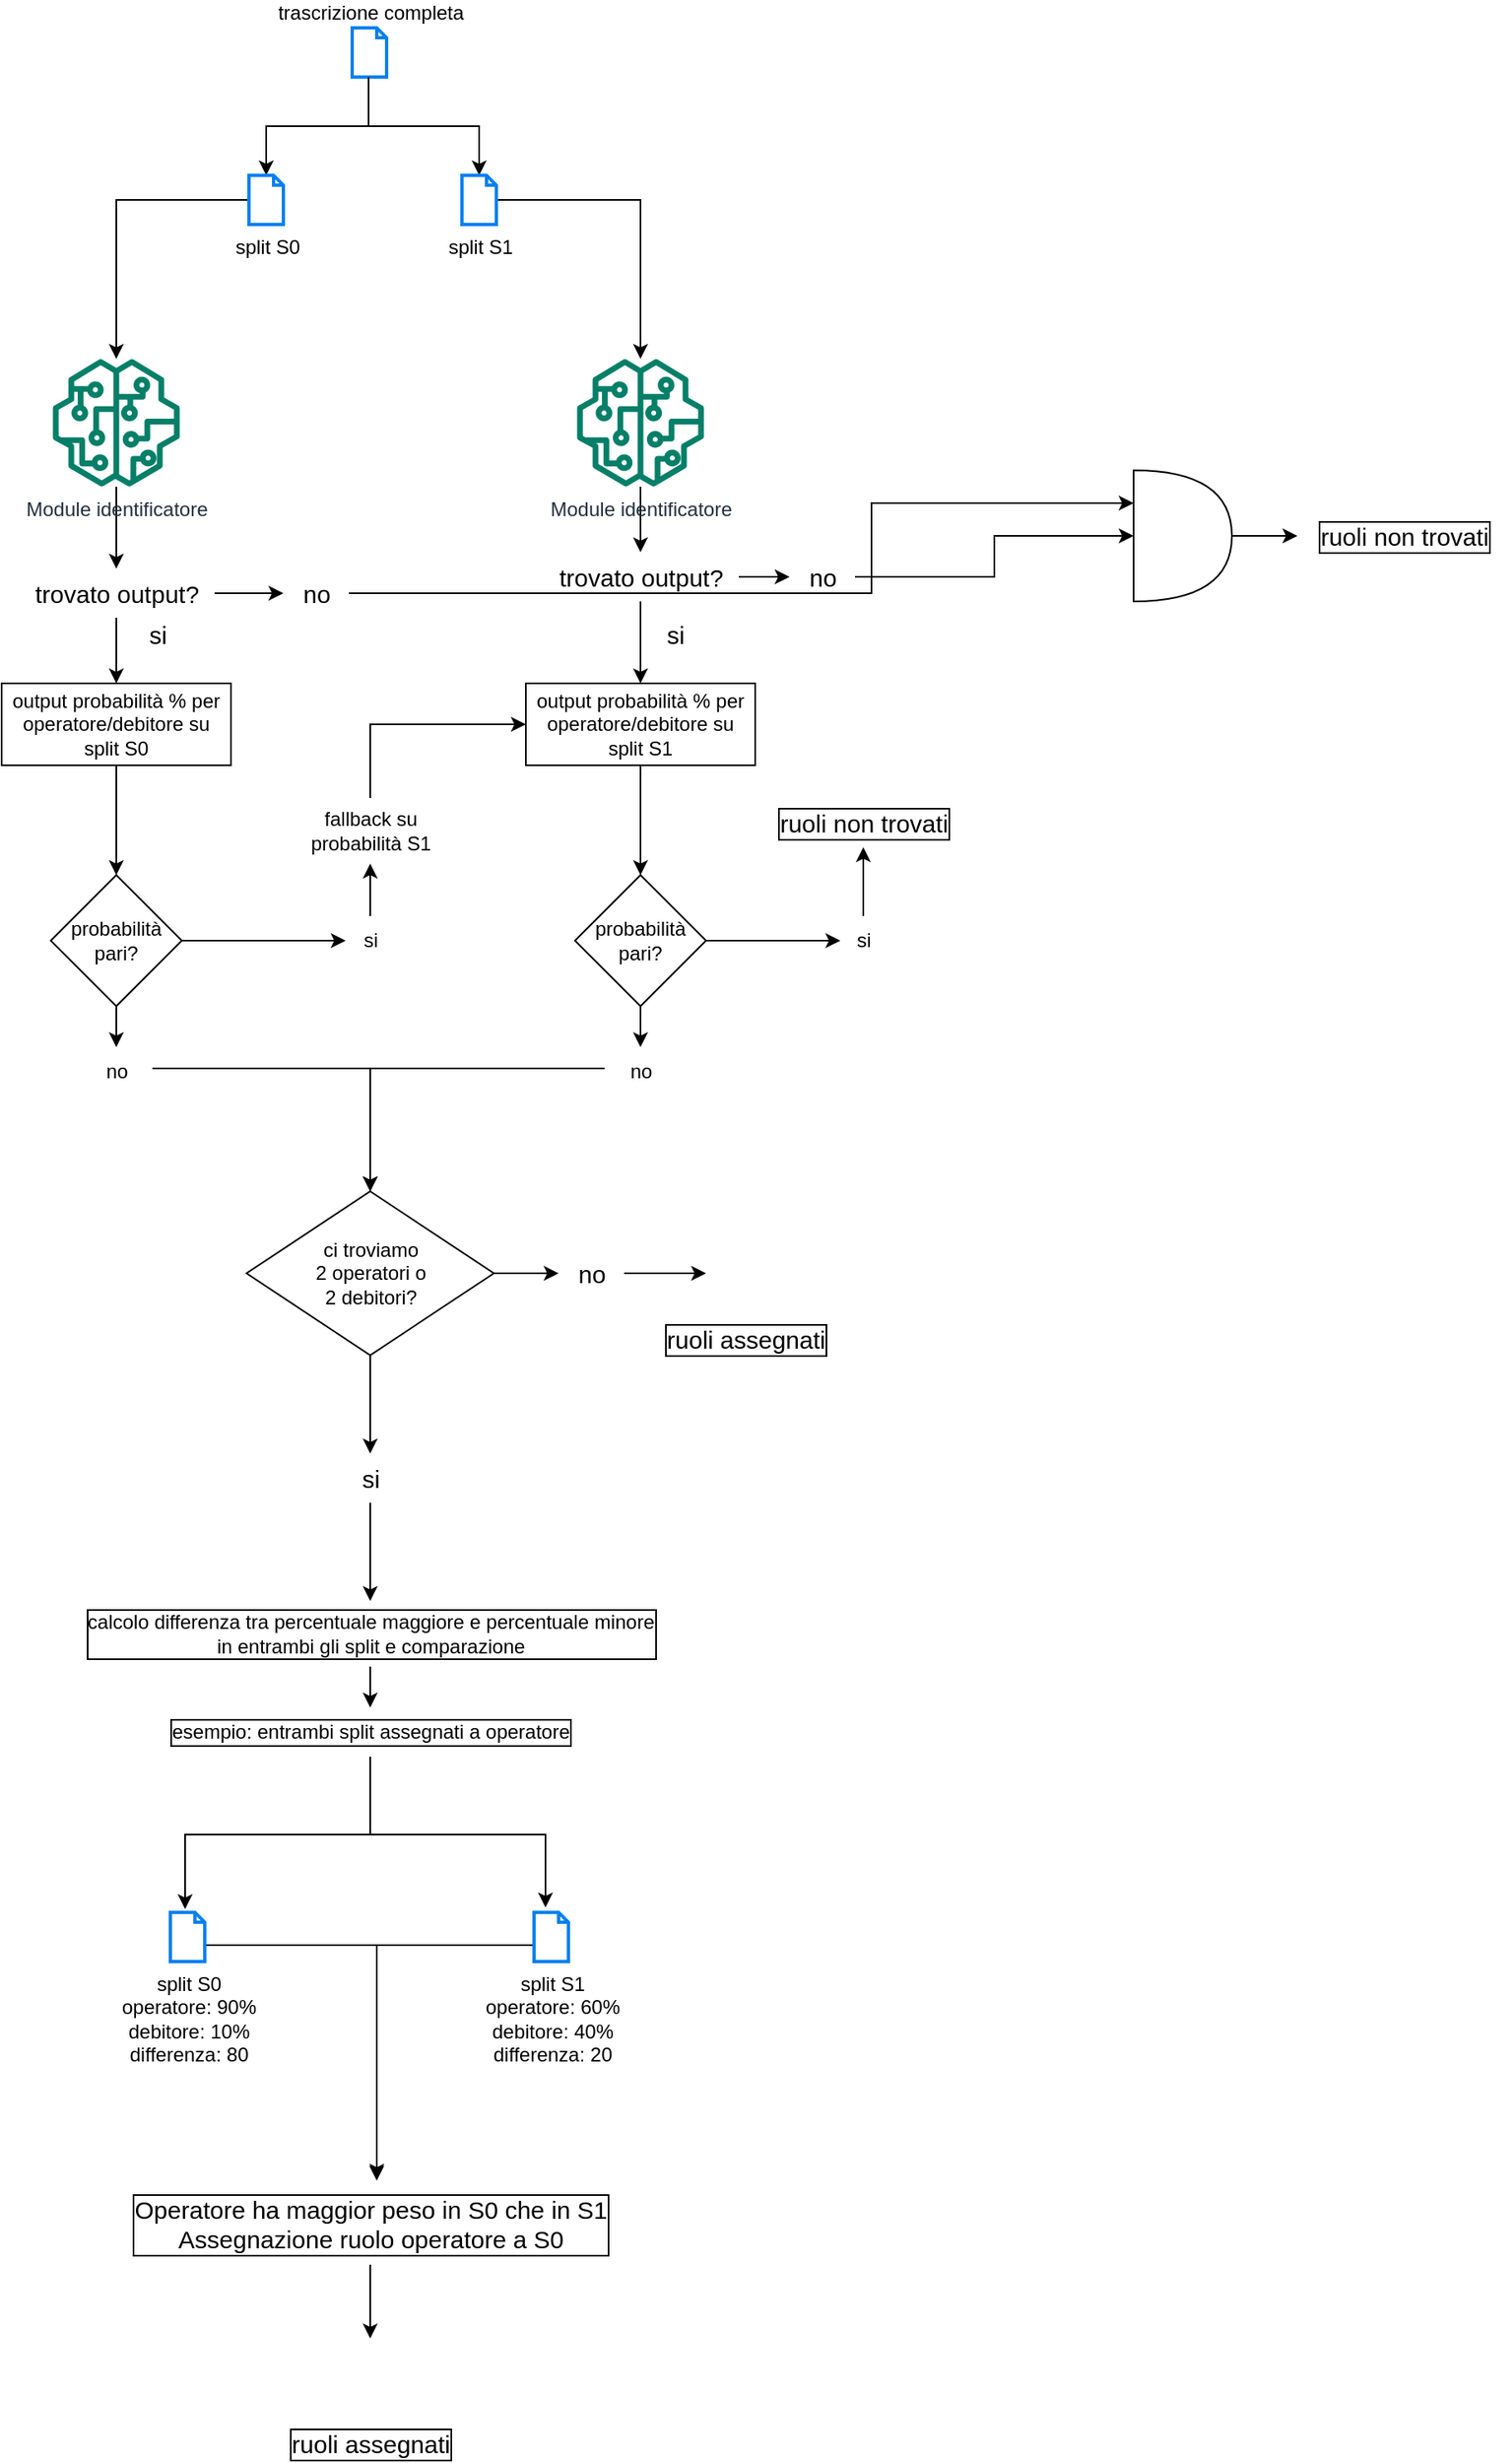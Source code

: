 <mxfile version="20.8.13" type="github">
  <diagram name="Page-1" id="lykmxIXzi3GVXtTds80J">
    <mxGraphModel dx="989" dy="534" grid="1" gridSize="10" guides="1" tooltips="1" connect="1" arrows="1" fold="1" page="1" pageScale="1" pageWidth="827" pageHeight="1169" math="0" shadow="0">
      <root>
        <mxCell id="0" />
        <mxCell id="1" parent="0" />
        <mxCell id="E4YwK7CUom6d1HkRE5xG-3" style="edgeStyle=orthogonalEdgeStyle;rounded=0;orthogonalLoop=1;jettySize=auto;html=1;exitX=0.476;exitY=1.033;exitDx=0;exitDy=0;exitPerimeter=0;" edge="1" parent="1" source="E4YwK7CUom6d1HkRE5xG-1" target="E4YwK7CUom6d1HkRE5xG-2">
          <mxGeometry relative="1" as="geometry" />
        </mxCell>
        <mxCell id="E4YwK7CUom6d1HkRE5xG-1" value="trascrizione completa" style="html=1;verticalLabelPosition=top;align=center;labelBackgroundColor=#ffffff;verticalAlign=bottom;strokeWidth=2;strokeColor=#0080F0;shadow=0;dashed=0;shape=mxgraph.ios7.icons.document;labelPosition=center;" vertex="1" parent="1">
          <mxGeometry x="403" y="50" width="21" height="30" as="geometry" />
        </mxCell>
        <mxCell id="E4YwK7CUom6d1HkRE5xG-11" style="edgeStyle=orthogonalEdgeStyle;rounded=0;orthogonalLoop=1;jettySize=auto;html=1;" edge="1" parent="1" source="E4YwK7CUom6d1HkRE5xG-2" target="E4YwK7CUom6d1HkRE5xG-10">
          <mxGeometry relative="1" as="geometry" />
        </mxCell>
        <mxCell id="E4YwK7CUom6d1HkRE5xG-2" value="split S1" style="html=1;verticalLabelPosition=bottom;align=center;labelBackgroundColor=#ffffff;verticalAlign=top;strokeWidth=2;strokeColor=#0080F0;shadow=0;dashed=0;shape=mxgraph.ios7.icons.document;" vertex="1" parent="1">
          <mxGeometry x="470" y="140" width="21" height="30" as="geometry" />
        </mxCell>
        <mxCell id="E4YwK7CUom6d1HkRE5xG-4" style="edgeStyle=orthogonalEdgeStyle;rounded=0;orthogonalLoop=1;jettySize=auto;html=1;exitX=0.476;exitY=1;exitDx=0;exitDy=0;exitPerimeter=0;" edge="1" parent="1" target="E4YwK7CUom6d1HkRE5xG-5" source="E4YwK7CUom6d1HkRE5xG-1">
          <mxGeometry relative="1" as="geometry">
            <mxPoint x="360" y="65" as="sourcePoint" />
          </mxGeometry>
        </mxCell>
        <mxCell id="E4YwK7CUom6d1HkRE5xG-8" style="edgeStyle=orthogonalEdgeStyle;rounded=0;orthogonalLoop=1;jettySize=auto;html=1;" edge="1" parent="1" source="E4YwK7CUom6d1HkRE5xG-5" target="E4YwK7CUom6d1HkRE5xG-7">
          <mxGeometry relative="1" as="geometry" />
        </mxCell>
        <mxCell id="E4YwK7CUom6d1HkRE5xG-5" value="split S0" style="html=1;verticalLabelPosition=bottom;align=center;labelBackgroundColor=#ffffff;verticalAlign=top;strokeWidth=2;strokeColor=#0080F0;shadow=0;dashed=0;shape=mxgraph.ios7.icons.document;" vertex="1" parent="1">
          <mxGeometry x="340" y="140" width="21" height="30" as="geometry" />
        </mxCell>
        <mxCell id="E4YwK7CUom6d1HkRE5xG-76" value="" style="edgeStyle=orthogonalEdgeStyle;rounded=0;orthogonalLoop=1;jettySize=auto;html=1;fontSize=15;" edge="1" parent="1" source="E4YwK7CUom6d1HkRE5xG-7" target="E4YwK7CUom6d1HkRE5xG-75">
          <mxGeometry relative="1" as="geometry" />
        </mxCell>
        <mxCell id="E4YwK7CUom6d1HkRE5xG-7" value="Module identificatore" style="sketch=0;outlineConnect=0;fontColor=#232F3E;gradientColor=none;fillColor=#067F68;strokeColor=none;dashed=0;verticalLabelPosition=bottom;verticalAlign=top;align=center;html=1;fontSize=12;fontStyle=0;aspect=fixed;pointerEvents=1;shape=mxgraph.aws4.sagemaker_model;" vertex="1" parent="1">
          <mxGeometry x="220" y="252" width="78" height="78" as="geometry" />
        </mxCell>
        <mxCell id="E4YwK7CUom6d1HkRE5xG-83" value="" style="edgeStyle=orthogonalEdgeStyle;rounded=0;orthogonalLoop=1;jettySize=auto;html=1;fontSize=15;" edge="1" parent="1" source="E4YwK7CUom6d1HkRE5xG-10" target="E4YwK7CUom6d1HkRE5xG-81">
          <mxGeometry relative="1" as="geometry" />
        </mxCell>
        <mxCell id="E4YwK7CUom6d1HkRE5xG-10" value="Module identificatore" style="sketch=0;outlineConnect=0;fontColor=#232F3E;gradientColor=none;fillColor=#067F68;strokeColor=none;dashed=0;verticalLabelPosition=bottom;verticalAlign=top;align=center;html=1;fontSize=12;fontStyle=0;aspect=fixed;pointerEvents=1;shape=mxgraph.aws4.sagemaker_model;" vertex="1" parent="1">
          <mxGeometry x="540" y="252" width="78" height="78" as="geometry" />
        </mxCell>
        <mxCell id="E4YwK7CUom6d1HkRE5xG-16" value="" style="edgeStyle=orthogonalEdgeStyle;rounded=0;orthogonalLoop=1;jettySize=auto;html=1;" edge="1" parent="1" source="E4YwK7CUom6d1HkRE5xG-13" target="E4YwK7CUom6d1HkRE5xG-15">
          <mxGeometry relative="1" as="geometry" />
        </mxCell>
        <mxCell id="E4YwK7CUom6d1HkRE5xG-27" value="" style="edgeStyle=orthogonalEdgeStyle;rounded=0;orthogonalLoop=1;jettySize=auto;html=1;" edge="1" parent="1" source="E4YwK7CUom6d1HkRE5xG-13" target="E4YwK7CUom6d1HkRE5xG-18">
          <mxGeometry relative="1" as="geometry" />
        </mxCell>
        <mxCell id="E4YwK7CUom6d1HkRE5xG-13" value="probabilità pari?" style="rhombus;whiteSpace=wrap;html=1;" vertex="1" parent="1">
          <mxGeometry x="219" y="567" width="80" height="80" as="geometry" />
        </mxCell>
        <mxCell id="E4YwK7CUom6d1HkRE5xG-48" style="edgeStyle=orthogonalEdgeStyle;rounded=0;orthogonalLoop=1;jettySize=auto;html=1;entryX=0.5;entryY=0;entryDx=0;entryDy=0;exitX=1.05;exitY=0.433;exitDx=0;exitDy=0;exitPerimeter=0;" edge="1" parent="1" source="E4YwK7CUom6d1HkRE5xG-15" target="E4YwK7CUom6d1HkRE5xG-47">
          <mxGeometry relative="1" as="geometry">
            <Array as="points">
              <mxPoint x="414" y="685" />
            </Array>
          </mxGeometry>
        </mxCell>
        <mxCell id="E4YwK7CUom6d1HkRE5xG-15" value="no" style="text;html=1;align=center;verticalAlign=middle;resizable=0;points=[];autosize=1;strokeColor=none;fillColor=none;" vertex="1" parent="1">
          <mxGeometry x="239" y="672" width="40" height="30" as="geometry" />
        </mxCell>
        <mxCell id="E4YwK7CUom6d1HkRE5xG-37" value="" style="edgeStyle=orthogonalEdgeStyle;rounded=0;orthogonalLoop=1;jettySize=auto;html=1;" edge="1" parent="1" source="E4YwK7CUom6d1HkRE5xG-18" target="E4YwK7CUom6d1HkRE5xG-36">
          <mxGeometry relative="1" as="geometry" />
        </mxCell>
        <mxCell id="E4YwK7CUom6d1HkRE5xG-18" value="si" style="text;html=1;align=center;verticalAlign=middle;resizable=0;points=[];autosize=1;strokeColor=none;fillColor=none;" vertex="1" parent="1">
          <mxGeometry x="399" y="592" width="30" height="30" as="geometry" />
        </mxCell>
        <mxCell id="E4YwK7CUom6d1HkRE5xG-32" style="edgeStyle=orthogonalEdgeStyle;rounded=0;orthogonalLoop=1;jettySize=auto;html=1;entryX=0.5;entryY=0;entryDx=0;entryDy=0;" edge="1" parent="1" source="E4YwK7CUom6d1HkRE5xG-30" target="E4YwK7CUom6d1HkRE5xG-13">
          <mxGeometry relative="1" as="geometry" />
        </mxCell>
        <mxCell id="E4YwK7CUom6d1HkRE5xG-30" value="output probabilità % per operatore/debitore su split S0" style="rounded=0;whiteSpace=wrap;html=1;" vertex="1" parent="1">
          <mxGeometry x="189" y="450" width="140" height="50" as="geometry" />
        </mxCell>
        <mxCell id="E4YwK7CUom6d1HkRE5xG-40" style="edgeStyle=orthogonalEdgeStyle;rounded=0;orthogonalLoop=1;jettySize=auto;html=1;entryX=0.5;entryY=0;entryDx=0;entryDy=0;" edge="1" parent="1" source="E4YwK7CUom6d1HkRE5xG-33" target="E4YwK7CUom6d1HkRE5xG-39">
          <mxGeometry relative="1" as="geometry" />
        </mxCell>
        <mxCell id="E4YwK7CUom6d1HkRE5xG-33" value="output probabilità % per operatore/debitore su split S1" style="rounded=0;whiteSpace=wrap;html=1;" vertex="1" parent="1">
          <mxGeometry x="509" y="450" width="140" height="50" as="geometry" />
        </mxCell>
        <mxCell id="E4YwK7CUom6d1HkRE5xG-38" style="edgeStyle=orthogonalEdgeStyle;rounded=0;orthogonalLoop=1;jettySize=auto;html=1;entryX=0;entryY=0.5;entryDx=0;entryDy=0;" edge="1" parent="1" source="E4YwK7CUom6d1HkRE5xG-36" target="E4YwK7CUom6d1HkRE5xG-33">
          <mxGeometry relative="1" as="geometry">
            <Array as="points">
              <mxPoint x="414" y="475" />
            </Array>
          </mxGeometry>
        </mxCell>
        <mxCell id="E4YwK7CUom6d1HkRE5xG-36" value="fallback su &lt;br&gt;probabilità S1" style="text;html=1;align=center;verticalAlign=middle;resizable=0;points=[];autosize=1;strokeColor=none;fillColor=none;" vertex="1" parent="1">
          <mxGeometry x="364" y="520" width="100" height="40" as="geometry" />
        </mxCell>
        <mxCell id="E4YwK7CUom6d1HkRE5xG-42" style="edgeStyle=orthogonalEdgeStyle;rounded=0;orthogonalLoop=1;jettySize=auto;html=1;entryX=0.033;entryY=0.5;entryDx=0;entryDy=0;entryPerimeter=0;" edge="1" parent="1" source="E4YwK7CUom6d1HkRE5xG-39" target="E4YwK7CUom6d1HkRE5xG-41">
          <mxGeometry relative="1" as="geometry" />
        </mxCell>
        <mxCell id="E4YwK7CUom6d1HkRE5xG-46" value="" style="edgeStyle=orthogonalEdgeStyle;rounded=0;orthogonalLoop=1;jettySize=auto;html=1;" edge="1" parent="1" source="E4YwK7CUom6d1HkRE5xG-39" target="E4YwK7CUom6d1HkRE5xG-45">
          <mxGeometry relative="1" as="geometry" />
        </mxCell>
        <mxCell id="E4YwK7CUom6d1HkRE5xG-39" value="probabilità pari?" style="rhombus;whiteSpace=wrap;html=1;" vertex="1" parent="1">
          <mxGeometry x="539" y="567" width="80" height="80" as="geometry" />
        </mxCell>
        <mxCell id="E4YwK7CUom6d1HkRE5xG-44" value="" style="edgeStyle=orthogonalEdgeStyle;rounded=0;orthogonalLoop=1;jettySize=auto;html=1;" edge="1" parent="1" source="E4YwK7CUom6d1HkRE5xG-41" target="E4YwK7CUom6d1HkRE5xG-96">
          <mxGeometry relative="1" as="geometry">
            <mxPoint x="715.0" y="512" as="targetPoint" />
          </mxGeometry>
        </mxCell>
        <mxCell id="E4YwK7CUom6d1HkRE5xG-41" value="si" style="text;html=1;align=center;verticalAlign=middle;resizable=0;points=[];autosize=1;strokeColor=none;fillColor=none;" vertex="1" parent="1">
          <mxGeometry x="700" y="592" width="30" height="30" as="geometry" />
        </mxCell>
        <mxCell id="E4YwK7CUom6d1HkRE5xG-49" style="edgeStyle=orthogonalEdgeStyle;rounded=0;orthogonalLoop=1;jettySize=auto;html=1;entryX=0.5;entryY=0;entryDx=0;entryDy=0;exitX=-0.05;exitY=0.433;exitDx=0;exitDy=0;exitPerimeter=0;" edge="1" parent="1" source="E4YwK7CUom6d1HkRE5xG-45" target="E4YwK7CUom6d1HkRE5xG-47">
          <mxGeometry relative="1" as="geometry">
            <Array as="points">
              <mxPoint x="414" y="685" />
            </Array>
          </mxGeometry>
        </mxCell>
        <mxCell id="E4YwK7CUom6d1HkRE5xG-45" value="no" style="text;html=1;align=center;verticalAlign=middle;resizable=0;points=[];autosize=1;strokeColor=none;fillColor=none;" vertex="1" parent="1">
          <mxGeometry x="559" y="672" width="40" height="30" as="geometry" />
        </mxCell>
        <mxCell id="E4YwK7CUom6d1HkRE5xG-65" value="" style="edgeStyle=orthogonalEdgeStyle;rounded=0;orthogonalLoop=1;jettySize=auto;html=1;fontSize=15;" edge="1" parent="1" source="E4YwK7CUom6d1HkRE5xG-47" target="E4YwK7CUom6d1HkRE5xG-64">
          <mxGeometry relative="1" as="geometry" />
        </mxCell>
        <mxCell id="E4YwK7CUom6d1HkRE5xG-71" value="" style="edgeStyle=orthogonalEdgeStyle;rounded=0;orthogonalLoop=1;jettySize=auto;html=1;fontSize=15;" edge="1" parent="1" source="E4YwK7CUom6d1HkRE5xG-47" target="E4YwK7CUom6d1HkRE5xG-69">
          <mxGeometry relative="1" as="geometry" />
        </mxCell>
        <mxCell id="E4YwK7CUom6d1HkRE5xG-47" value="ci troviamo&lt;br&gt;2 operatori o&lt;br&gt;2 debitori?" style="rhombus;whiteSpace=wrap;html=1;" vertex="1" parent="1">
          <mxGeometry x="338.5" y="760" width="151" height="100" as="geometry" />
        </mxCell>
        <mxCell id="E4YwK7CUom6d1HkRE5xG-60" value="" style="edgeStyle=orthogonalEdgeStyle;rounded=0;orthogonalLoop=1;jettySize=auto;html=1;" edge="1" parent="1" source="E4YwK7CUom6d1HkRE5xG-50" target="E4YwK7CUom6d1HkRE5xG-56">
          <mxGeometry relative="1" as="geometry" />
        </mxCell>
        <mxCell id="E4YwK7CUom6d1HkRE5xG-50" value="calcolo differenza tra percentuale maggiore e percentuale minore &lt;br&gt;in entrambi gli split e comparazione" style="text;html=1;align=center;verticalAlign=middle;resizable=0;points=[];autosize=1;strokeColor=none;fillColor=none;labelBackgroundColor=default;labelBorderColor=default;" vertex="1" parent="1">
          <mxGeometry x="229" y="1010" width="370" height="40" as="geometry" />
        </mxCell>
        <mxCell id="E4YwK7CUom6d1HkRE5xG-62" style="edgeStyle=orthogonalEdgeStyle;rounded=0;orthogonalLoop=1;jettySize=auto;html=1;entryX=0.516;entryY=-0.025;entryDx=0;entryDy=0;entryPerimeter=0;" edge="1" parent="1" source="E4YwK7CUom6d1HkRE5xG-52" target="E4YwK7CUom6d1HkRE5xG-61">
          <mxGeometry relative="1" as="geometry">
            <Array as="points">
              <mxPoint x="418" y="1220" />
            </Array>
          </mxGeometry>
        </mxCell>
        <mxCell id="E4YwK7CUom6d1HkRE5xG-52" value="split S0&lt;br&gt;operatore: 90%&lt;br&gt;debitore: 10%&lt;br&gt;differenza: 80" style="html=1;verticalLabelPosition=bottom;align=center;labelBackgroundColor=#ffffff;verticalAlign=top;strokeWidth=2;strokeColor=#0080F0;shadow=0;dashed=0;shape=mxgraph.ios7.icons.document;" vertex="1" parent="1">
          <mxGeometry x="292" y="1200" width="21" height="30" as="geometry" />
        </mxCell>
        <mxCell id="E4YwK7CUom6d1HkRE5xG-63" style="edgeStyle=orthogonalEdgeStyle;rounded=0;orthogonalLoop=1;jettySize=auto;html=1;entryX=0.516;entryY=-0.05;entryDx=0;entryDy=0;entryPerimeter=0;" edge="1" parent="1" source="E4YwK7CUom6d1HkRE5xG-53" target="E4YwK7CUom6d1HkRE5xG-61">
          <mxGeometry relative="1" as="geometry">
            <Array as="points">
              <mxPoint x="418" y="1220" />
            </Array>
          </mxGeometry>
        </mxCell>
        <mxCell id="E4YwK7CUom6d1HkRE5xG-53" value="split S1&lt;br&gt;operatore: 60%&lt;br&gt;debitore: 40%&lt;br&gt;differenza: 20" style="html=1;verticalLabelPosition=bottom;align=center;labelBackgroundColor=#ffffff;verticalAlign=top;strokeWidth=2;strokeColor=#0080F0;shadow=0;dashed=0;shape=mxgraph.ios7.icons.document;" vertex="1" parent="1">
          <mxGeometry x="514" y="1200" width="21" height="30" as="geometry" />
        </mxCell>
        <mxCell id="E4YwK7CUom6d1HkRE5xG-58" style="edgeStyle=orthogonalEdgeStyle;rounded=0;orthogonalLoop=1;jettySize=auto;html=1;entryX=0.429;entryY=-0.067;entryDx=0;entryDy=0;entryPerimeter=0;" edge="1" parent="1" source="E4YwK7CUom6d1HkRE5xG-56" target="E4YwK7CUom6d1HkRE5xG-52">
          <mxGeometry relative="1" as="geometry" />
        </mxCell>
        <mxCell id="E4YwK7CUom6d1HkRE5xG-59" style="edgeStyle=orthogonalEdgeStyle;rounded=0;orthogonalLoop=1;jettySize=auto;html=1;entryX=0.333;entryY=-0.1;entryDx=0;entryDy=0;entryPerimeter=0;" edge="1" parent="1" source="E4YwK7CUom6d1HkRE5xG-56" target="E4YwK7CUom6d1HkRE5xG-53">
          <mxGeometry relative="1" as="geometry" />
        </mxCell>
        <mxCell id="E4YwK7CUom6d1HkRE5xG-56" value="esempio: entrambi split assegnati a operatore" style="text;html=1;align=center;verticalAlign=middle;resizable=0;points=[];autosize=1;strokeColor=none;fillColor=none;labelBorderColor=default;labelBackgroundColor=default;" vertex="1" parent="1">
          <mxGeometry x="279" y="1075" width="270" height="30" as="geometry" />
        </mxCell>
        <mxCell id="E4YwK7CUom6d1HkRE5xG-73" value="" style="edgeStyle=orthogonalEdgeStyle;rounded=0;orthogonalLoop=1;jettySize=auto;html=1;fontSize=15;" edge="1" parent="1" source="E4YwK7CUom6d1HkRE5xG-61" target="E4YwK7CUom6d1HkRE5xG-72">
          <mxGeometry relative="1" as="geometry" />
        </mxCell>
        <mxCell id="E4YwK7CUom6d1HkRE5xG-61" value="Operatore ha maggior peso in S0 che in S1&lt;br style=&quot;font-size: 15px;&quot;&gt;Assegnazione ruolo operatore a S0" style="text;html=1;align=center;verticalAlign=middle;resizable=0;points=[];autosize=1;strokeColor=none;fillColor=none;labelBackgroundColor=default;labelBorderColor=default;spacing=2;fontSize=15;" vertex="1" parent="1">
          <mxGeometry x="259" y="1365" width="310" height="50" as="geometry" />
        </mxCell>
        <mxCell id="E4YwK7CUom6d1HkRE5xG-66" value="" style="edgeStyle=orthogonalEdgeStyle;rounded=0;orthogonalLoop=1;jettySize=auto;html=1;fontSize=15;" edge="1" parent="1" source="E4YwK7CUom6d1HkRE5xG-64" target="E4YwK7CUom6d1HkRE5xG-50">
          <mxGeometry relative="1" as="geometry" />
        </mxCell>
        <mxCell id="E4YwK7CUom6d1HkRE5xG-64" value="si" style="text;html=1;align=center;verticalAlign=middle;resizable=0;points=[];autosize=1;strokeColor=none;fillColor=none;fontSize=15;" vertex="1" parent="1">
          <mxGeometry x="399" y="920" width="30" height="30" as="geometry" />
        </mxCell>
        <mxCell id="E4YwK7CUom6d1HkRE5xG-68" value="ruoli assegnati" style="shape=image;html=1;verticalAlign=top;verticalLabelPosition=bottom;labelBackgroundColor=#ffffff;imageAspect=0;aspect=fixed;image=https://cdn2.iconfinder.com/data/icons/onebit/PNG/onebit_34.png;labelBorderColor=default;fontSize=15;" vertex="1" parent="1">
          <mxGeometry x="619" y="786" width="48" height="48" as="geometry" />
        </mxCell>
        <mxCell id="E4YwK7CUom6d1HkRE5xG-70" value="" style="edgeStyle=orthogonalEdgeStyle;rounded=0;orthogonalLoop=1;jettySize=auto;html=1;fontSize=15;" edge="1" parent="1" source="E4YwK7CUom6d1HkRE5xG-69" target="E4YwK7CUom6d1HkRE5xG-68">
          <mxGeometry relative="1" as="geometry" />
        </mxCell>
        <mxCell id="E4YwK7CUom6d1HkRE5xG-69" value="no" style="text;html=1;align=center;verticalAlign=middle;resizable=0;points=[];autosize=1;strokeColor=none;fillColor=none;fontSize=15;" vertex="1" parent="1">
          <mxGeometry x="529" y="795" width="40" height="30" as="geometry" />
        </mxCell>
        <mxCell id="E4YwK7CUom6d1HkRE5xG-72" value="ruoli assegnati" style="shape=image;html=1;verticalAlign=top;verticalLabelPosition=bottom;labelBackgroundColor=#ffffff;imageAspect=0;aspect=fixed;image=https://cdn2.iconfinder.com/data/icons/onebit/PNG/onebit_34.png;labelBorderColor=default;fontSize=15;" vertex="1" parent="1">
          <mxGeometry x="390" y="1460" width="48" height="48" as="geometry" />
        </mxCell>
        <mxCell id="E4YwK7CUom6d1HkRE5xG-77" value="" style="edgeStyle=orthogonalEdgeStyle;rounded=0;orthogonalLoop=1;jettySize=auto;html=1;fontSize=15;" edge="1" parent="1" source="E4YwK7CUom6d1HkRE5xG-75" target="E4YwK7CUom6d1HkRE5xG-30">
          <mxGeometry relative="1" as="geometry" />
        </mxCell>
        <mxCell id="E4YwK7CUom6d1HkRE5xG-79" value="" style="edgeStyle=orthogonalEdgeStyle;rounded=0;orthogonalLoop=1;jettySize=auto;html=1;fontSize=15;" edge="1" parent="1" source="E4YwK7CUom6d1HkRE5xG-75" target="E4YwK7CUom6d1HkRE5xG-78">
          <mxGeometry relative="1" as="geometry" />
        </mxCell>
        <mxCell id="E4YwK7CUom6d1HkRE5xG-75" value="trovato output?" style="text;html=1;align=center;verticalAlign=middle;resizable=0;points=[];autosize=1;strokeColor=none;fillColor=none;fontSize=15;" vertex="1" parent="1">
          <mxGeometry x="199" y="380" width="120" height="30" as="geometry" />
        </mxCell>
        <mxCell id="E4YwK7CUom6d1HkRE5xG-90" style="edgeStyle=orthogonalEdgeStyle;rounded=0;orthogonalLoop=1;jettySize=auto;html=1;entryX=0;entryY=0.25;entryDx=0;entryDy=0;entryPerimeter=0;fontSize=15;" edge="1" parent="1" source="E4YwK7CUom6d1HkRE5xG-78" target="E4YwK7CUom6d1HkRE5xG-88">
          <mxGeometry relative="1" as="geometry">
            <Array as="points">
              <mxPoint x="720" y="395" />
              <mxPoint x="720" y="340" />
            </Array>
          </mxGeometry>
        </mxCell>
        <mxCell id="E4YwK7CUom6d1HkRE5xG-78" value="no" style="text;html=1;align=center;verticalAlign=middle;resizable=0;points=[];autosize=1;strokeColor=none;fillColor=none;fontSize=15;" vertex="1" parent="1">
          <mxGeometry x="361" y="380" width="40" height="30" as="geometry" />
        </mxCell>
        <mxCell id="E4YwK7CUom6d1HkRE5xG-80" value="" style="edgeStyle=orthogonalEdgeStyle;rounded=0;orthogonalLoop=1;jettySize=auto;html=1;fontSize=15;" edge="1" parent="1" source="E4YwK7CUom6d1HkRE5xG-81" target="E4YwK7CUom6d1HkRE5xG-82">
          <mxGeometry relative="1" as="geometry" />
        </mxCell>
        <mxCell id="E4YwK7CUom6d1HkRE5xG-84" value="" style="edgeStyle=orthogonalEdgeStyle;rounded=0;orthogonalLoop=1;jettySize=auto;html=1;fontSize=15;" edge="1" parent="1" source="E4YwK7CUom6d1HkRE5xG-81" target="E4YwK7CUom6d1HkRE5xG-33">
          <mxGeometry relative="1" as="geometry" />
        </mxCell>
        <mxCell id="E4YwK7CUom6d1HkRE5xG-81" value="trovato output?" style="text;html=1;align=center;verticalAlign=middle;resizable=0;points=[];autosize=1;strokeColor=none;fillColor=none;fontSize=15;" vertex="1" parent="1">
          <mxGeometry x="519" y="370" width="120" height="30" as="geometry" />
        </mxCell>
        <mxCell id="E4YwK7CUom6d1HkRE5xG-89" style="edgeStyle=orthogonalEdgeStyle;rounded=0;orthogonalLoop=1;jettySize=auto;html=1;entryX=0;entryY=0.5;entryDx=0;entryDy=0;entryPerimeter=0;fontSize=15;" edge="1" parent="1" source="E4YwK7CUom6d1HkRE5xG-82" target="E4YwK7CUom6d1HkRE5xG-88">
          <mxGeometry relative="1" as="geometry" />
        </mxCell>
        <mxCell id="E4YwK7CUom6d1HkRE5xG-82" value="no" style="text;html=1;align=center;verticalAlign=middle;resizable=0;points=[];autosize=1;strokeColor=none;fillColor=none;fontSize=15;" vertex="1" parent="1">
          <mxGeometry x="670" y="370" width="40" height="30" as="geometry" />
        </mxCell>
        <mxCell id="E4YwK7CUom6d1HkRE5xG-85" value="si" style="text;html=1;align=center;verticalAlign=middle;resizable=0;points=[];autosize=1;strokeColor=none;fillColor=none;fontSize=15;" vertex="1" parent="1">
          <mxGeometry x="585" y="405" width="30" height="30" as="geometry" />
        </mxCell>
        <mxCell id="E4YwK7CUom6d1HkRE5xG-86" value="si" style="text;html=1;align=center;verticalAlign=middle;resizable=0;points=[];autosize=1;strokeColor=none;fillColor=none;fontSize=15;" vertex="1" parent="1">
          <mxGeometry x="269" y="405" width="30" height="30" as="geometry" />
        </mxCell>
        <mxCell id="E4YwK7CUom6d1HkRE5xG-92" value="" style="edgeStyle=orthogonalEdgeStyle;rounded=0;orthogonalLoop=1;jettySize=auto;html=1;fontSize=15;" edge="1" parent="1" source="E4YwK7CUom6d1HkRE5xG-88" target="E4YwK7CUom6d1HkRE5xG-91">
          <mxGeometry relative="1" as="geometry" />
        </mxCell>
        <mxCell id="E4YwK7CUom6d1HkRE5xG-88" value="" style="shape=or;whiteSpace=wrap;html=1;labelBackgroundColor=default;labelBorderColor=default;fontSize=15;" vertex="1" parent="1">
          <mxGeometry x="880" y="320" width="60" height="80" as="geometry" />
        </mxCell>
        <mxCell id="E4YwK7CUom6d1HkRE5xG-91" value="ruoli non trovati" style="text;html=1;align=center;verticalAlign=middle;resizable=0;points=[];autosize=1;strokeColor=none;fillColor=none;fontSize=15;labelBorderColor=default;" vertex="1" parent="1">
          <mxGeometry x="980" y="345" width="130" height="30" as="geometry" />
        </mxCell>
        <mxCell id="E4YwK7CUom6d1HkRE5xG-96" value="ruoli non trovati" style="text;html=1;align=center;verticalAlign=middle;resizable=0;points=[];autosize=1;strokeColor=none;fillColor=none;fontSize=15;labelBorderColor=default;" vertex="1" parent="1">
          <mxGeometry x="650" y="520" width="130" height="30" as="geometry" />
        </mxCell>
      </root>
    </mxGraphModel>
  </diagram>
</mxfile>
